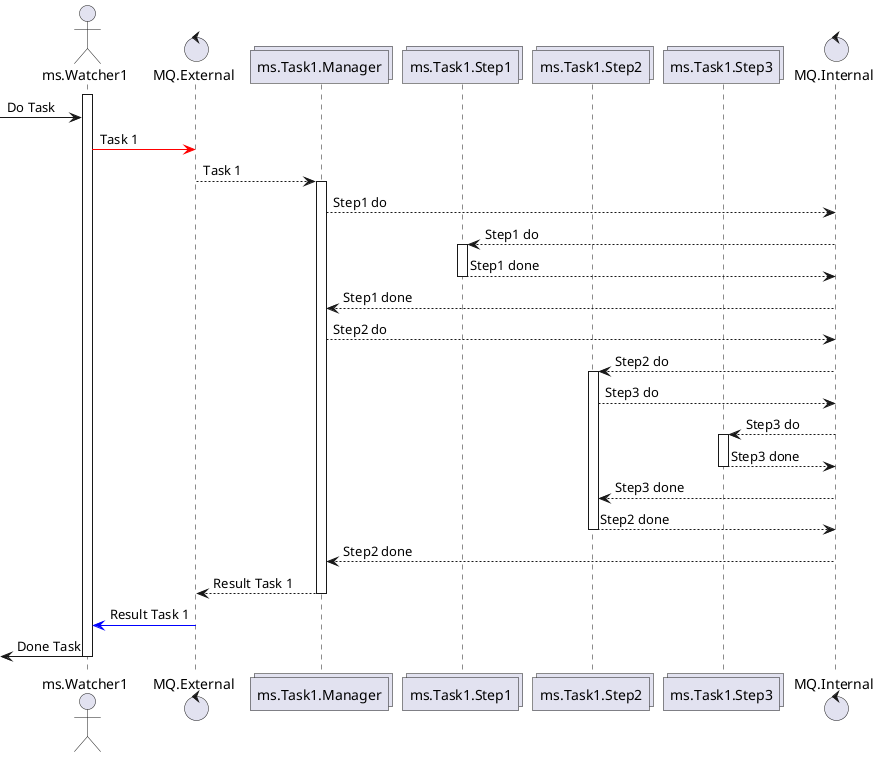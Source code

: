 @startuml
' allow_mixing
' package Support {


actor ms.Watcher1
control MQ.External


collections ms.Task1.Manager
collections ms.Task1.Step1
collections ms.Task1.Step2
collections ms.Task1.Step3

control MQ.Internal

activate ms.Watcher1

[-> ms.Watcher1: Do Task
ms.Watcher1 -[#red]> MQ.External : Task 1


MQ.External --> ms.Task1.Manager : Task 1

activate ms.Task1.Manager


MQ.Internal <-- ms.Task1.Manager   : Step1 do
    MQ.Internal --> ms.Task1.Step1 : Step1 do
    activate ms.Task1.Step1
    MQ.Internal <-- ms.Task1.Step1 : Step1 done
    deactivate ms.Task1.Step1
MQ.Internal --> ms.Task1.Manager   : Step1 done



MQ.Internal <-- ms.Task1.Manager   : Step2 do
    MQ.Internal --> ms.Task1.Step2 : Step2 do
    activate ms.Task1.Step2

    MQ.Internal <-- ms.Task1.Step2     : Step3 do
        MQ.Internal --> ms.Task1.Step3 : Step3 do
        activate ms.Task1.Step3
        MQ.Internal <-- ms.Task1.Step3 : Step3 done
        deactivate ms.Task1.Step3
        MQ.Internal --> ms.Task1.Step2 : Step3 done
    MQ.Internal <-- ms.Task1.Step2 : Step2 done
    deactivate ms.Task1.Step2
MQ.Internal -->ms.Task1.Manager : Step2 done


MQ.External <-- ms.Task1.Manager : Result Task 1
deactivate ms.Task1.Manager

ms.Watcher1 <[#blue]- MQ.External : Result Task 1
<- ms.Watcher1 : Done Task
deactivate ms.Watcher1

@enduml